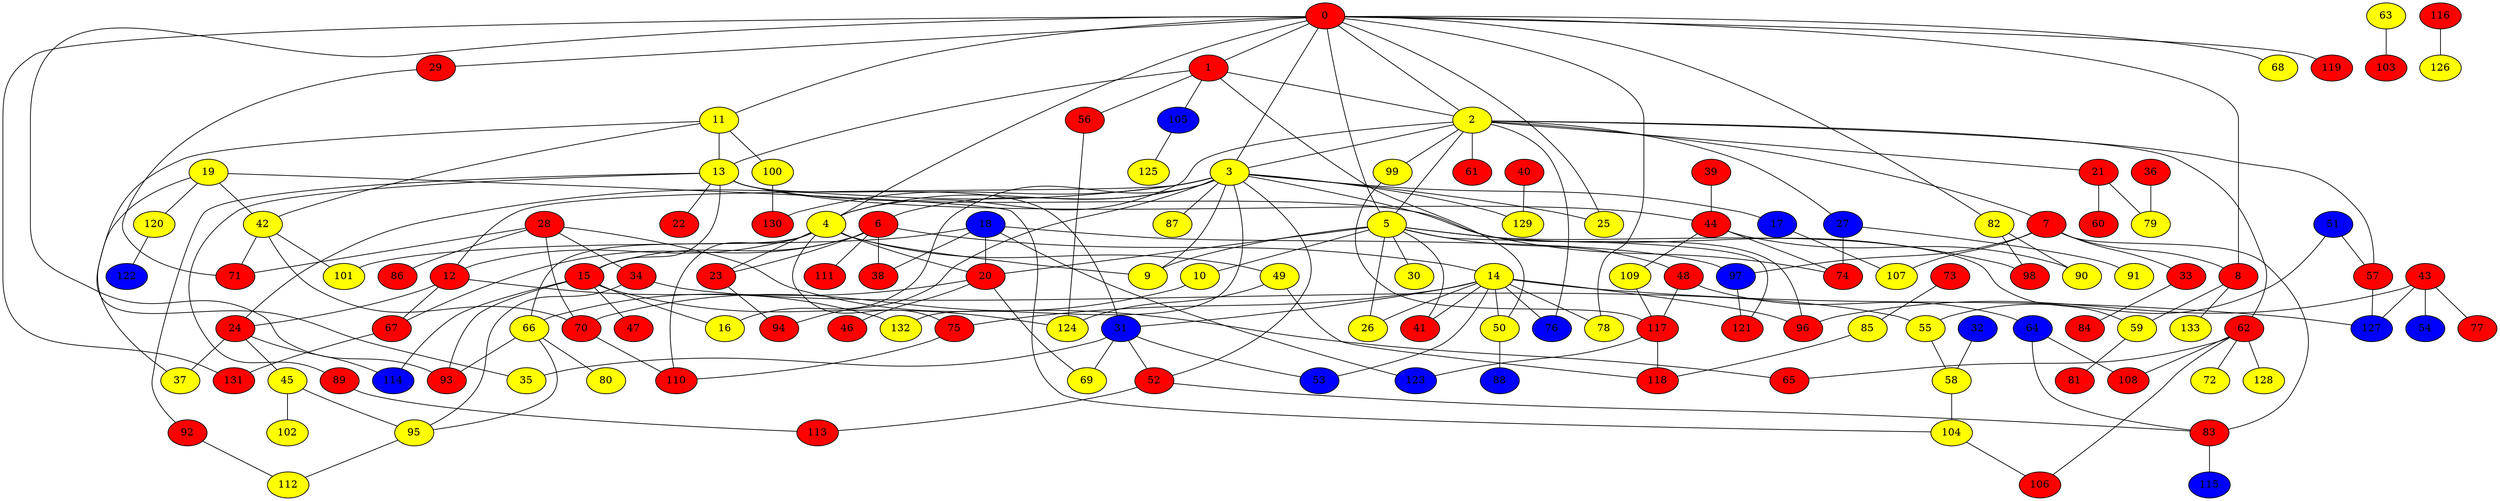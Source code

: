 graph {
0 [style = filled fillcolor = red];
1 [style = filled fillcolor = red];
2 [style = filled fillcolor = yellow];
3 [style = filled fillcolor = yellow];
4 [style = filled fillcolor = yellow];
5 [style = filled fillcolor = yellow];
6 [style = filled fillcolor = red];
7 [style = filled fillcolor = red];
8 [style = filled fillcolor = red];
9 [style = filled fillcolor = yellow];
10 [style = filled fillcolor = yellow];
11 [style = filled fillcolor = yellow];
12 [style = filled fillcolor = red];
13 [style = filled fillcolor = yellow];
14 [style = filled fillcolor = yellow];
15 [style = filled fillcolor = red];
16 [style = filled fillcolor = yellow];
17 [style = filled fillcolor = blue];
18 [style = filled fillcolor = blue];
19 [style = filled fillcolor = yellow];
20 [style = filled fillcolor = red];
21 [style = filled fillcolor = red];
22 [style = filled fillcolor = red];
23 [style = filled fillcolor = red];
24 [style = filled fillcolor = red];
25 [style = filled fillcolor = yellow];
26 [style = filled fillcolor = yellow];
27 [style = filled fillcolor = blue];
28 [style = filled fillcolor = red];
29 [style = filled fillcolor = red];
30 [style = filled fillcolor = yellow];
31 [style = filled fillcolor = blue];
32 [style = filled fillcolor = blue];
33 [style = filled fillcolor = red];
34 [style = filled fillcolor = red];
35 [style = filled fillcolor = yellow];
36 [style = filled fillcolor = red];
37 [style = filled fillcolor = yellow];
38 [style = filled fillcolor = red];
39 [style = filled fillcolor = red];
40 [style = filled fillcolor = red];
41 [style = filled fillcolor = red];
42 [style = filled fillcolor = yellow];
43 [style = filled fillcolor = red];
44 [style = filled fillcolor = red];
45 [style = filled fillcolor = yellow];
46 [style = filled fillcolor = red];
47 [style = filled fillcolor = red];
48 [style = filled fillcolor = red];
49 [style = filled fillcolor = yellow];
50 [style = filled fillcolor = yellow];
51 [style = filled fillcolor = blue];
52 [style = filled fillcolor = red];
53 [style = filled fillcolor = blue];
54 [style = filled fillcolor = blue];
55 [style = filled fillcolor = yellow];
56 [style = filled fillcolor = red];
57 [style = filled fillcolor = red];
58 [style = filled fillcolor = yellow];
59 [style = filled fillcolor = yellow];
60 [style = filled fillcolor = red];
61 [style = filled fillcolor = red];
62 [style = filled fillcolor = red];
63 [style = filled fillcolor = yellow];
64 [style = filled fillcolor = blue];
65 [style = filled fillcolor = red];
66 [style = filled fillcolor = yellow];
67 [style = filled fillcolor = red];
68 [style = filled fillcolor = yellow];
69 [style = filled fillcolor = yellow];
70 [style = filled fillcolor = red];
71 [style = filled fillcolor = red];
72 [style = filled fillcolor = yellow];
73 [style = filled fillcolor = red];
74 [style = filled fillcolor = red];
75 [style = filled fillcolor = red];
76 [style = filled fillcolor = blue];
77 [style = filled fillcolor = red];
78 [style = filled fillcolor = yellow];
79 [style = filled fillcolor = yellow];
80 [style = filled fillcolor = yellow];
81 [style = filled fillcolor = red];
82 [style = filled fillcolor = yellow];
83 [style = filled fillcolor = red];
84 [style = filled fillcolor = red];
85 [style = filled fillcolor = yellow];
86 [style = filled fillcolor = red];
87 [style = filled fillcolor = yellow];
88 [style = filled fillcolor = blue];
89 [style = filled fillcolor = red];
90 [style = filled fillcolor = yellow];
91 [style = filled fillcolor = yellow];
92 [style = filled fillcolor = red];
93 [style = filled fillcolor = red];
94 [style = filled fillcolor = red];
95 [style = filled fillcolor = yellow];
96 [style = filled fillcolor = red];
97 [style = filled fillcolor = blue];
98 [style = filled fillcolor = red];
99 [style = filled fillcolor = yellow];
100 [style = filled fillcolor = yellow];
101 [style = filled fillcolor = yellow];
102 [style = filled fillcolor = yellow];
103 [style = filled fillcolor = red];
104 [style = filled fillcolor = yellow];
105 [style = filled fillcolor = blue];
106 [style = filled fillcolor = red];
107 [style = filled fillcolor = yellow];
108 [style = filled fillcolor = red];
109 [style = filled fillcolor = yellow];
110 [style = filled fillcolor = red];
111 [style = filled fillcolor = red];
112 [style = filled fillcolor = yellow];
113 [style = filled fillcolor = red];
114 [style = filled fillcolor = blue];
115 [style = filled fillcolor = blue];
116 [style = filled fillcolor = red];
117 [style = filled fillcolor = red];
118 [style = filled fillcolor = red];
119 [style = filled fillcolor = red];
120 [style = filled fillcolor = yellow];
121 [style = filled fillcolor = red];
122 [style = filled fillcolor = blue];
123 [style = filled fillcolor = blue];
124 [style = filled fillcolor = yellow];
125 [style = filled fillcolor = yellow];
126 [style = filled fillcolor = yellow];
127 [style = filled fillcolor = blue];
128 [style = filled fillcolor = yellow];
129 [style = filled fillcolor = yellow];
130 [style = filled fillcolor = red];
131 [style = filled fillcolor = red];
132 [style = filled fillcolor = yellow];
133 [style = filled fillcolor = yellow];
0 -- 4;
0 -- 3;
0 -- 2;
0 -- 1;
0 -- 5;
0 -- 8;
0 -- 11;
0 -- 25;
0 -- 29;
0 -- 68;
0 -- 78;
0 -- 82;
0 -- 93;
0 -- 119;
0 -- 131;
1 -- 2;
1 -- 13;
1 -- 50;
1 -- 56;
1 -- 105;
2 -- 3;
2 -- 4;
2 -- 5;
2 -- 7;
2 -- 21;
2 -- 27;
2 -- 57;
2 -- 61;
2 -- 62;
2 -- 76;
2 -- 99;
3 -- 4;
3 -- 6;
3 -- 9;
3 -- 12;
3 -- 16;
3 -- 17;
3 -- 24;
3 -- 25;
3 -- 52;
3 -- 87;
3 -- 94;
3 -- 96;
3 -- 129;
3 -- 130;
3 -- 132;
4 -- 9;
4 -- 12;
4 -- 20;
4 -- 23;
4 -- 49;
4 -- 66;
4 -- 75;
4 -- 110;
5 -- 9;
5 -- 10;
5 -- 20;
5 -- 26;
5 -- 30;
5 -- 41;
5 -- 48;
5 -- 59;
5 -- 98;
5 -- 121;
6 -- 14;
6 -- 15;
6 -- 23;
6 -- 38;
6 -- 67;
6 -- 111;
7 -- 8;
7 -- 33;
7 -- 83;
7 -- 97;
7 -- 107;
8 -- 59;
8 -- 133;
10 -- 70;
11 -- 13;
11 -- 35;
11 -- 42;
11 -- 100;
12 -- 24;
12 -- 67;
12 -- 132;
13 -- 15;
13 -- 22;
13 -- 31;
13 -- 44;
13 -- 74;
13 -- 89;
13 -- 92;
14 -- 26;
14 -- 31;
14 -- 41;
14 -- 50;
14 -- 53;
14 -- 75;
14 -- 76;
14 -- 78;
14 -- 96;
14 -- 127;
15 -- 16;
15 -- 47;
15 -- 93;
15 -- 114;
15 -- 124;
17 -- 107;
18 -- 20;
18 -- 38;
18 -- 97;
18 -- 101;
18 -- 123;
19 -- 37;
19 -- 42;
19 -- 104;
19 -- 120;
20 -- 46;
20 -- 66;
20 -- 69;
21 -- 60;
21 -- 79;
23 -- 94;
24 -- 37;
24 -- 45;
24 -- 114;
27 -- 74;
27 -- 91;
28 -- 34;
28 -- 65;
28 -- 70;
28 -- 71;
28 -- 86;
29 -- 71;
31 -- 35;
31 -- 52;
31 -- 53;
31 -- 69;
32 -- 58;
33 -- 84;
34 -- 55;
34 -- 95;
36 -- 79;
39 -- 44;
40 -- 129;
42 -- 70;
42 -- 71;
42 -- 101;
43 -- 54;
43 -- 77;
43 -- 96;
43 -- 127;
44 -- 74;
44 -- 90;
44 -- 109;
45 -- 95;
45 -- 102;
48 -- 64;
48 -- 117;
49 -- 118;
49 -- 124;
50 -- 88;
51 -- 55;
51 -- 57;
52 -- 83;
52 -- 113;
55 -- 58;
56 -- 124;
57 -- 127;
58 -- 104;
59 -- 81;
62 -- 65;
62 -- 72;
62 -- 106;
62 -- 108;
62 -- 128;
63 -- 103;
64 -- 83;
64 -- 108;
66 -- 80;
66 -- 93;
66 -- 95;
67 -- 131;
70 -- 110;
73 -- 85;
75 -- 110;
82 -- 90;
82 -- 98;
83 -- 115;
85 -- 118;
89 -- 113;
92 -- 112;
95 -- 112;
97 -- 121;
99 -- 117;
100 -- 130;
104 -- 106;
105 -- 125;
109 -- 117;
116 -- 126;
117 -- 118;
117 -- 123;
120 -- 122;
}

